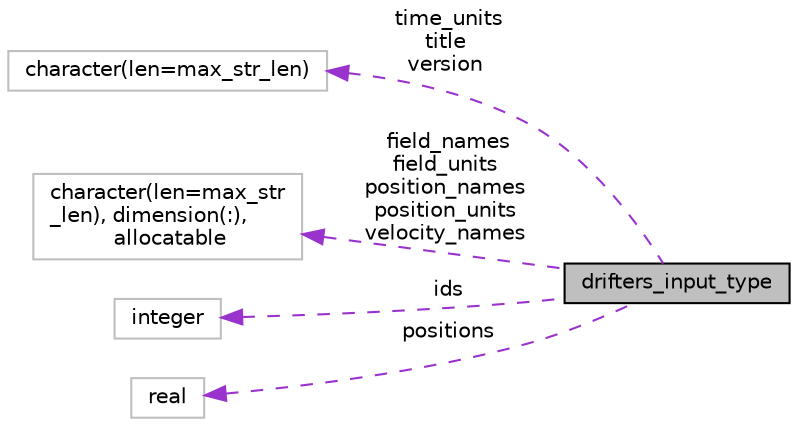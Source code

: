 digraph "drifters_input_type"
{
 // INTERACTIVE_SVG=YES
 // LATEX_PDF_SIZE
  edge [fontname="Helvetica",fontsize="10",labelfontname="Helvetica",labelfontsize="10"];
  node [fontname="Helvetica",fontsize="10",shape=record];
  rankdir="LR";
  Node1 [label="drifters_input_type",height=0.2,width=0.4,color="black", fillcolor="grey75", style="filled", fontcolor="black",tooltip="Input data type for drifters."];
  Node2 -> Node1 [dir="back",color="darkorchid3",fontsize="10",style="dashed",label=" time_units\ntitle\nversion" ,fontname="Helvetica"];
  Node2 [label="character(len=max_str_len)",height=0.2,width=0.4,color="grey75", fillcolor="white", style="filled",tooltip=" "];
  Node3 -> Node1 [dir="back",color="darkorchid3",fontsize="10",style="dashed",label=" field_names\nfield_units\nposition_names\nposition_units\nvelocity_names" ,fontname="Helvetica"];
  Node3 [label="character(len=max_str\l_len), dimension(:),\l allocatable",height=0.2,width=0.4,color="grey75", fillcolor="white", style="filled",tooltip=" "];
  Node4 -> Node1 [dir="back",color="darkorchid3",fontsize="10",style="dashed",label=" ids" ,fontname="Helvetica"];
  Node4 [label="integer",height=0.2,width=0.4,color="grey75", fillcolor="white", style="filled",tooltip=" "];
  Node5 -> Node1 [dir="back",color="darkorchid3",fontsize="10",style="dashed",label=" positions" ,fontname="Helvetica"];
  Node5 [label="real",height=0.2,width=0.4,color="grey75", fillcolor="white", style="filled",tooltip=" "];
}
